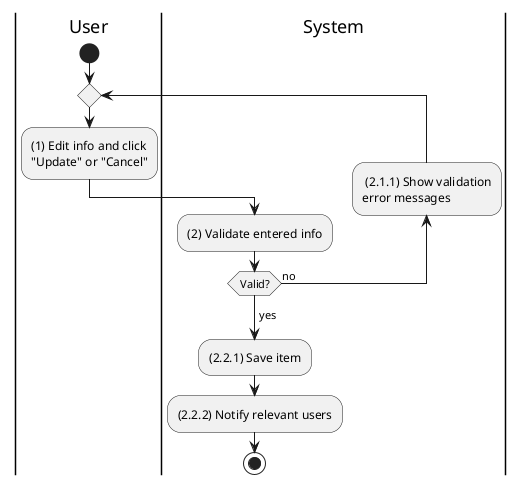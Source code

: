 @startuml sales-order-update
|u|User
|s|System

|u|
start
repeat
    :(1) Edit info and click\n"Update" or "Cancel";
    |s|
    :(2) Validate entered info;
    backward: (2.1.1) Show validation\nerror messages;
repeat while (Valid?) is (no)
->yes;
:(2.2.1) Save item;
:(2.2.2) Notify relevant users;
stop
@enduml